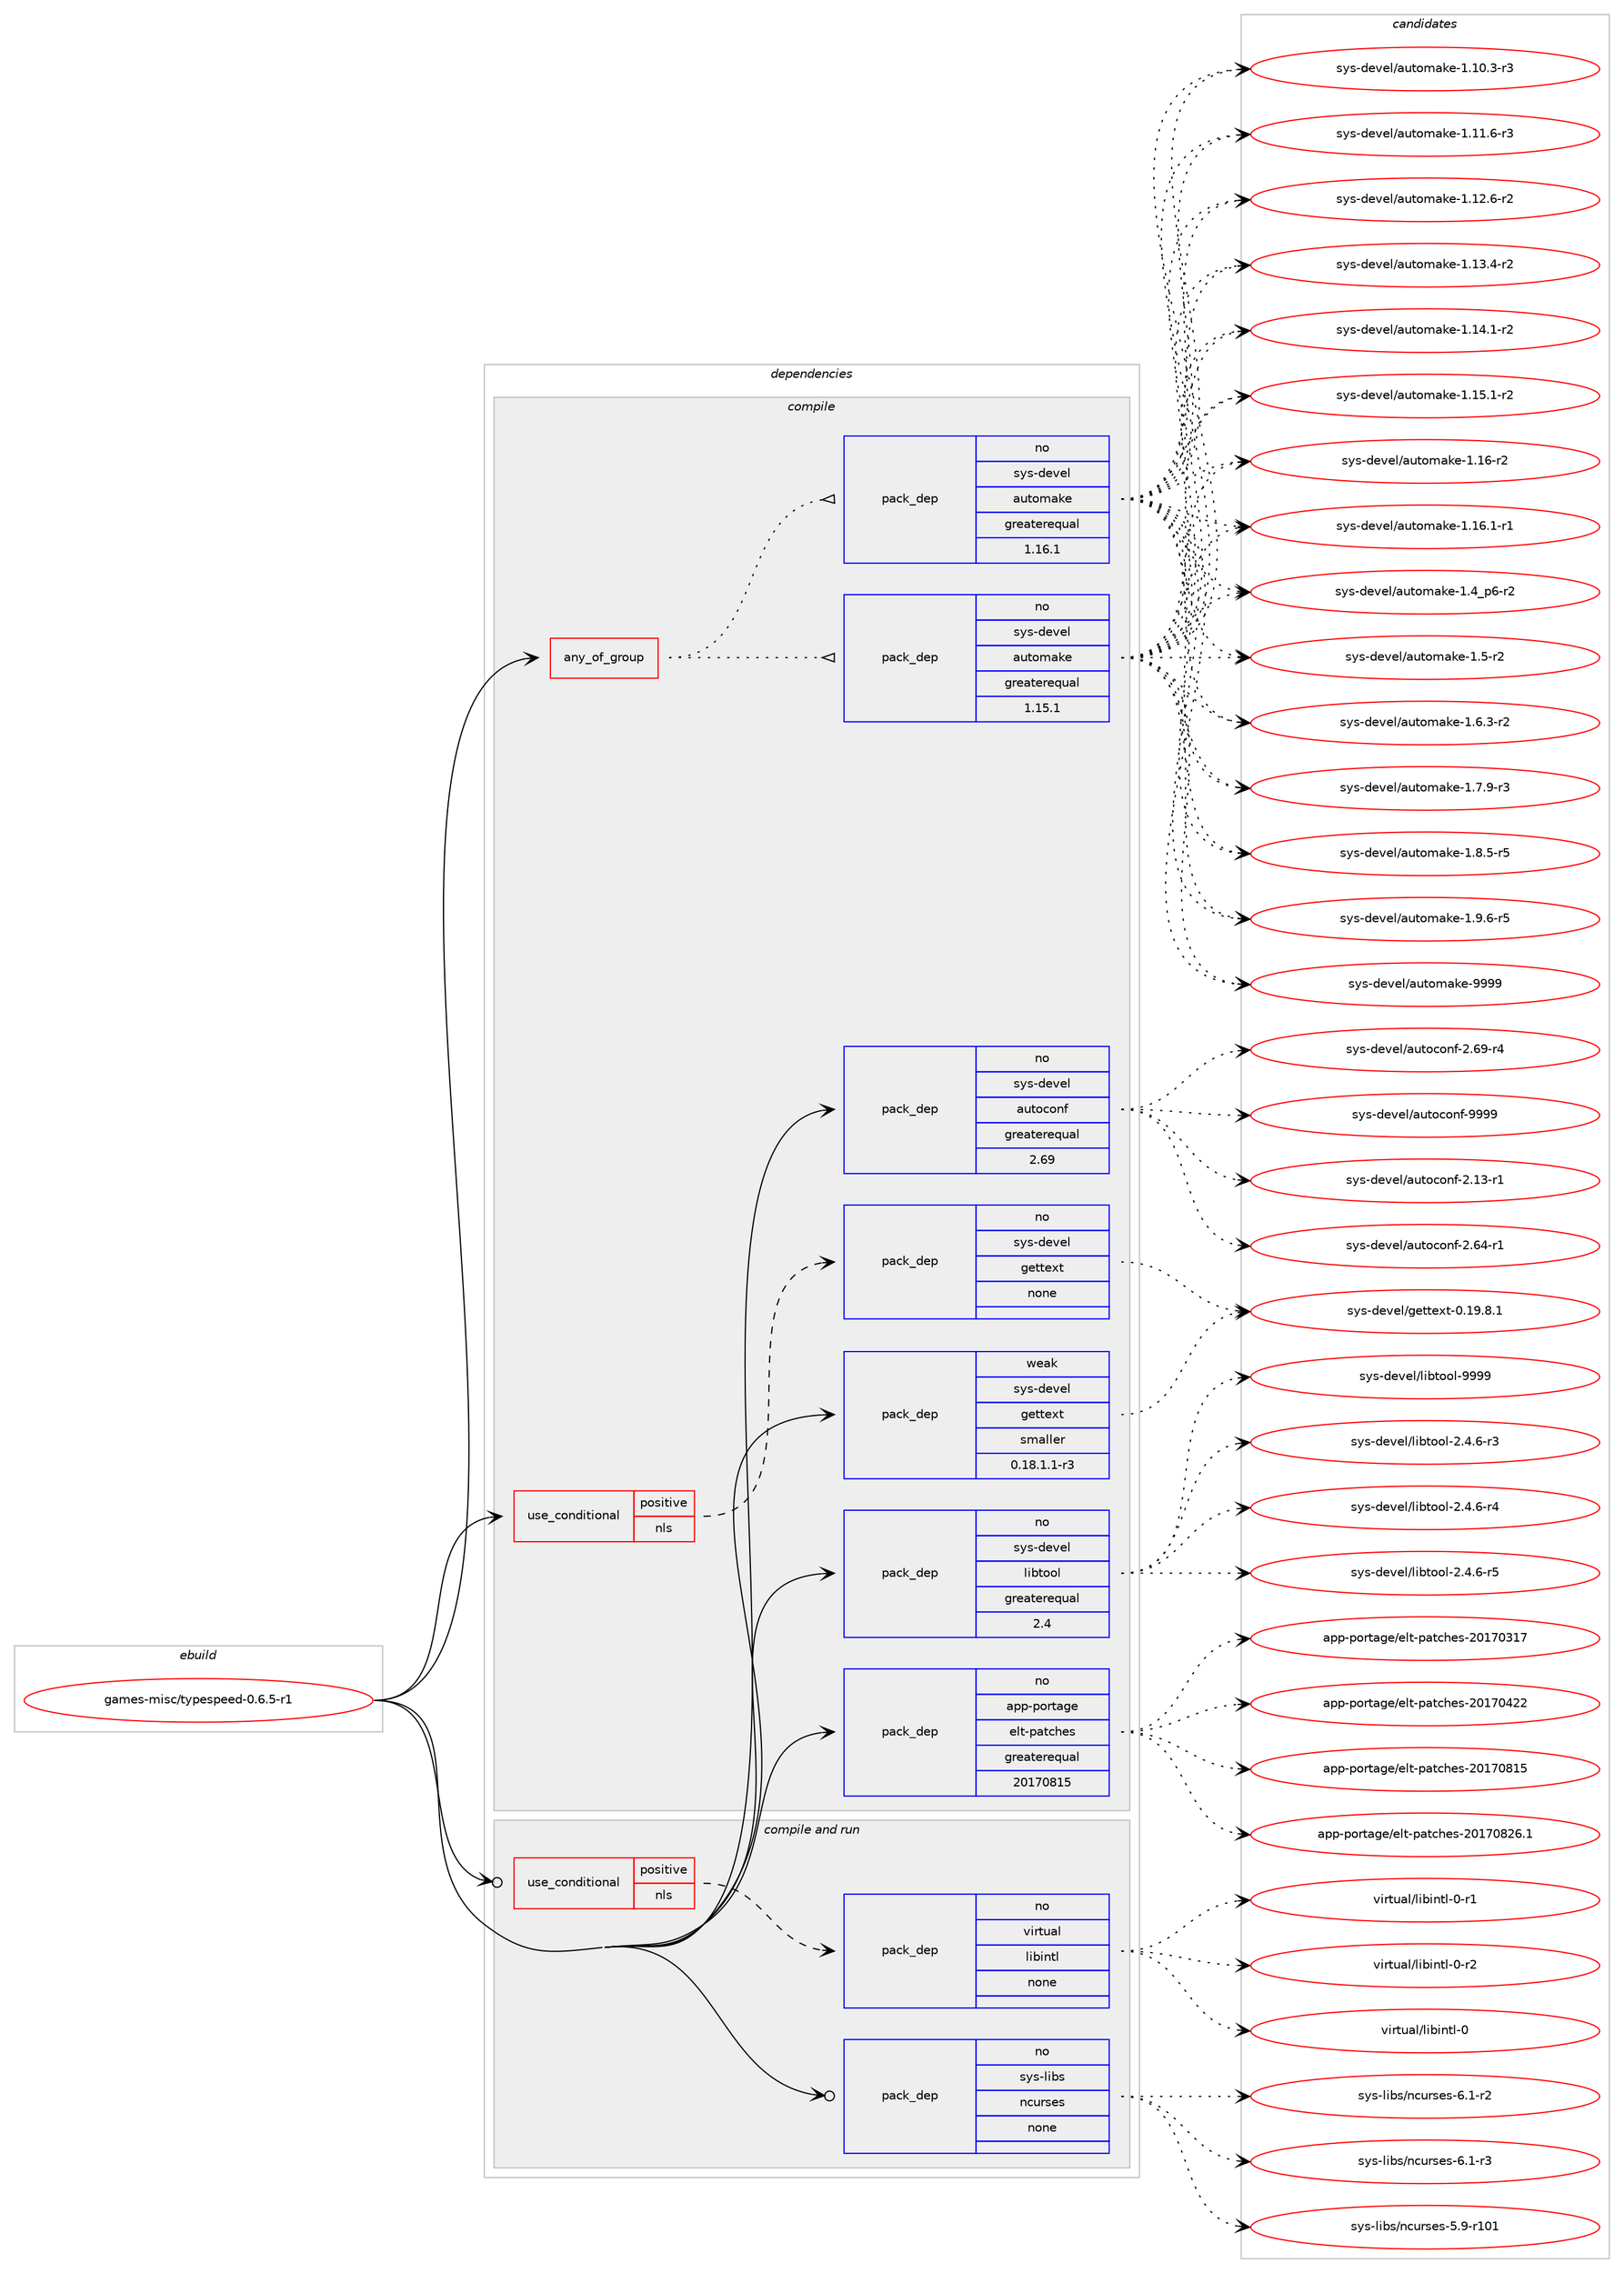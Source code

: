 digraph prolog {

# *************
# Graph options
# *************

newrank=true;
concentrate=true;
compound=true;
graph [rankdir=LR,fontname=Helvetica,fontsize=10,ranksep=1.5];#, ranksep=2.5, nodesep=0.2];
edge  [arrowhead=vee];
node  [fontname=Helvetica,fontsize=10];

# **********
# The ebuild
# **********

subgraph cluster_leftcol {
color=gray;
rank=same;
label=<<i>ebuild</i>>;
id [label="games-misc/typespeed-0.6.5-r1", color=red, width=4, href="../games-misc/typespeed-0.6.5-r1.svg"];
}

# ****************
# The dependencies
# ****************

subgraph cluster_midcol {
color=gray;
label=<<i>dependencies</i>>;
subgraph cluster_compile {
fillcolor="#eeeeee";
style=filled;
label=<<i>compile</i>>;
subgraph any23446 {
dependency1558780 [label=<<TABLE BORDER="0" CELLBORDER="1" CELLSPACING="0" CELLPADDING="4"><TR><TD CELLPADDING="10">any_of_group</TD></TR></TABLE>>, shape=none, color=red];subgraph pack1107844 {
dependency1558781 [label=<<TABLE BORDER="0" CELLBORDER="1" CELLSPACING="0" CELLPADDING="4" WIDTH="220"><TR><TD ROWSPAN="6" CELLPADDING="30">pack_dep</TD></TR><TR><TD WIDTH="110">no</TD></TR><TR><TD>sys-devel</TD></TR><TR><TD>automake</TD></TR><TR><TD>greaterequal</TD></TR><TR><TD>1.16.1</TD></TR></TABLE>>, shape=none, color=blue];
}
dependency1558780:e -> dependency1558781:w [weight=20,style="dotted",arrowhead="oinv"];
subgraph pack1107845 {
dependency1558782 [label=<<TABLE BORDER="0" CELLBORDER="1" CELLSPACING="0" CELLPADDING="4" WIDTH="220"><TR><TD ROWSPAN="6" CELLPADDING="30">pack_dep</TD></TR><TR><TD WIDTH="110">no</TD></TR><TR><TD>sys-devel</TD></TR><TR><TD>automake</TD></TR><TR><TD>greaterequal</TD></TR><TR><TD>1.15.1</TD></TR></TABLE>>, shape=none, color=blue];
}
dependency1558780:e -> dependency1558782:w [weight=20,style="dotted",arrowhead="oinv"];
}
id:e -> dependency1558780:w [weight=20,style="solid",arrowhead="vee"];
subgraph cond426897 {
dependency1558783 [label=<<TABLE BORDER="0" CELLBORDER="1" CELLSPACING="0" CELLPADDING="4"><TR><TD ROWSPAN="3" CELLPADDING="10">use_conditional</TD></TR><TR><TD>positive</TD></TR><TR><TD>nls</TD></TR></TABLE>>, shape=none, color=red];
subgraph pack1107846 {
dependency1558784 [label=<<TABLE BORDER="0" CELLBORDER="1" CELLSPACING="0" CELLPADDING="4" WIDTH="220"><TR><TD ROWSPAN="6" CELLPADDING="30">pack_dep</TD></TR><TR><TD WIDTH="110">no</TD></TR><TR><TD>sys-devel</TD></TR><TR><TD>gettext</TD></TR><TR><TD>none</TD></TR><TR><TD></TD></TR></TABLE>>, shape=none, color=blue];
}
dependency1558783:e -> dependency1558784:w [weight=20,style="dashed",arrowhead="vee"];
}
id:e -> dependency1558783:w [weight=20,style="solid",arrowhead="vee"];
subgraph pack1107847 {
dependency1558785 [label=<<TABLE BORDER="0" CELLBORDER="1" CELLSPACING="0" CELLPADDING="4" WIDTH="220"><TR><TD ROWSPAN="6" CELLPADDING="30">pack_dep</TD></TR><TR><TD WIDTH="110">no</TD></TR><TR><TD>app-portage</TD></TR><TR><TD>elt-patches</TD></TR><TR><TD>greaterequal</TD></TR><TR><TD>20170815</TD></TR></TABLE>>, shape=none, color=blue];
}
id:e -> dependency1558785:w [weight=20,style="solid",arrowhead="vee"];
subgraph pack1107848 {
dependency1558786 [label=<<TABLE BORDER="0" CELLBORDER="1" CELLSPACING="0" CELLPADDING="4" WIDTH="220"><TR><TD ROWSPAN="6" CELLPADDING="30">pack_dep</TD></TR><TR><TD WIDTH="110">no</TD></TR><TR><TD>sys-devel</TD></TR><TR><TD>autoconf</TD></TR><TR><TD>greaterequal</TD></TR><TR><TD>2.69</TD></TR></TABLE>>, shape=none, color=blue];
}
id:e -> dependency1558786:w [weight=20,style="solid",arrowhead="vee"];
subgraph pack1107849 {
dependency1558787 [label=<<TABLE BORDER="0" CELLBORDER="1" CELLSPACING="0" CELLPADDING="4" WIDTH="220"><TR><TD ROWSPAN="6" CELLPADDING="30">pack_dep</TD></TR><TR><TD WIDTH="110">no</TD></TR><TR><TD>sys-devel</TD></TR><TR><TD>libtool</TD></TR><TR><TD>greaterequal</TD></TR><TR><TD>2.4</TD></TR></TABLE>>, shape=none, color=blue];
}
id:e -> dependency1558787:w [weight=20,style="solid",arrowhead="vee"];
subgraph pack1107850 {
dependency1558788 [label=<<TABLE BORDER="0" CELLBORDER="1" CELLSPACING="0" CELLPADDING="4" WIDTH="220"><TR><TD ROWSPAN="6" CELLPADDING="30">pack_dep</TD></TR><TR><TD WIDTH="110">weak</TD></TR><TR><TD>sys-devel</TD></TR><TR><TD>gettext</TD></TR><TR><TD>smaller</TD></TR><TR><TD>0.18.1.1-r3</TD></TR></TABLE>>, shape=none, color=blue];
}
id:e -> dependency1558788:w [weight=20,style="solid",arrowhead="vee"];
}
subgraph cluster_compileandrun {
fillcolor="#eeeeee";
style=filled;
label=<<i>compile and run</i>>;
subgraph cond426898 {
dependency1558789 [label=<<TABLE BORDER="0" CELLBORDER="1" CELLSPACING="0" CELLPADDING="4"><TR><TD ROWSPAN="3" CELLPADDING="10">use_conditional</TD></TR><TR><TD>positive</TD></TR><TR><TD>nls</TD></TR></TABLE>>, shape=none, color=red];
subgraph pack1107851 {
dependency1558790 [label=<<TABLE BORDER="0" CELLBORDER="1" CELLSPACING="0" CELLPADDING="4" WIDTH="220"><TR><TD ROWSPAN="6" CELLPADDING="30">pack_dep</TD></TR><TR><TD WIDTH="110">no</TD></TR><TR><TD>virtual</TD></TR><TR><TD>libintl</TD></TR><TR><TD>none</TD></TR><TR><TD></TD></TR></TABLE>>, shape=none, color=blue];
}
dependency1558789:e -> dependency1558790:w [weight=20,style="dashed",arrowhead="vee"];
}
id:e -> dependency1558789:w [weight=20,style="solid",arrowhead="odotvee"];
subgraph pack1107852 {
dependency1558791 [label=<<TABLE BORDER="0" CELLBORDER="1" CELLSPACING="0" CELLPADDING="4" WIDTH="220"><TR><TD ROWSPAN="6" CELLPADDING="30">pack_dep</TD></TR><TR><TD WIDTH="110">no</TD></TR><TR><TD>sys-libs</TD></TR><TR><TD>ncurses</TD></TR><TR><TD>none</TD></TR><TR><TD></TD></TR></TABLE>>, shape=none, color=blue];
}
id:e -> dependency1558791:w [weight=20,style="solid",arrowhead="odotvee"];
}
subgraph cluster_run {
fillcolor="#eeeeee";
style=filled;
label=<<i>run</i>>;
}
}

# **************
# The candidates
# **************

subgraph cluster_choices {
rank=same;
color=gray;
label=<<i>candidates</i>>;

subgraph choice1107844 {
color=black;
nodesep=1;
choice11512111545100101118101108479711711611110997107101454946494846514511451 [label="sys-devel/automake-1.10.3-r3", color=red, width=4,href="../sys-devel/automake-1.10.3-r3.svg"];
choice11512111545100101118101108479711711611110997107101454946494946544511451 [label="sys-devel/automake-1.11.6-r3", color=red, width=4,href="../sys-devel/automake-1.11.6-r3.svg"];
choice11512111545100101118101108479711711611110997107101454946495046544511450 [label="sys-devel/automake-1.12.6-r2", color=red, width=4,href="../sys-devel/automake-1.12.6-r2.svg"];
choice11512111545100101118101108479711711611110997107101454946495146524511450 [label="sys-devel/automake-1.13.4-r2", color=red, width=4,href="../sys-devel/automake-1.13.4-r2.svg"];
choice11512111545100101118101108479711711611110997107101454946495246494511450 [label="sys-devel/automake-1.14.1-r2", color=red, width=4,href="../sys-devel/automake-1.14.1-r2.svg"];
choice11512111545100101118101108479711711611110997107101454946495346494511450 [label="sys-devel/automake-1.15.1-r2", color=red, width=4,href="../sys-devel/automake-1.15.1-r2.svg"];
choice1151211154510010111810110847971171161111099710710145494649544511450 [label="sys-devel/automake-1.16-r2", color=red, width=4,href="../sys-devel/automake-1.16-r2.svg"];
choice11512111545100101118101108479711711611110997107101454946495446494511449 [label="sys-devel/automake-1.16.1-r1", color=red, width=4,href="../sys-devel/automake-1.16.1-r1.svg"];
choice115121115451001011181011084797117116111109971071014549465295112544511450 [label="sys-devel/automake-1.4_p6-r2", color=red, width=4,href="../sys-devel/automake-1.4_p6-r2.svg"];
choice11512111545100101118101108479711711611110997107101454946534511450 [label="sys-devel/automake-1.5-r2", color=red, width=4,href="../sys-devel/automake-1.5-r2.svg"];
choice115121115451001011181011084797117116111109971071014549465446514511450 [label="sys-devel/automake-1.6.3-r2", color=red, width=4,href="../sys-devel/automake-1.6.3-r2.svg"];
choice115121115451001011181011084797117116111109971071014549465546574511451 [label="sys-devel/automake-1.7.9-r3", color=red, width=4,href="../sys-devel/automake-1.7.9-r3.svg"];
choice115121115451001011181011084797117116111109971071014549465646534511453 [label="sys-devel/automake-1.8.5-r5", color=red, width=4,href="../sys-devel/automake-1.8.5-r5.svg"];
choice115121115451001011181011084797117116111109971071014549465746544511453 [label="sys-devel/automake-1.9.6-r5", color=red, width=4,href="../sys-devel/automake-1.9.6-r5.svg"];
choice115121115451001011181011084797117116111109971071014557575757 [label="sys-devel/automake-9999", color=red, width=4,href="../sys-devel/automake-9999.svg"];
dependency1558781:e -> choice11512111545100101118101108479711711611110997107101454946494846514511451:w [style=dotted,weight="100"];
dependency1558781:e -> choice11512111545100101118101108479711711611110997107101454946494946544511451:w [style=dotted,weight="100"];
dependency1558781:e -> choice11512111545100101118101108479711711611110997107101454946495046544511450:w [style=dotted,weight="100"];
dependency1558781:e -> choice11512111545100101118101108479711711611110997107101454946495146524511450:w [style=dotted,weight="100"];
dependency1558781:e -> choice11512111545100101118101108479711711611110997107101454946495246494511450:w [style=dotted,weight="100"];
dependency1558781:e -> choice11512111545100101118101108479711711611110997107101454946495346494511450:w [style=dotted,weight="100"];
dependency1558781:e -> choice1151211154510010111810110847971171161111099710710145494649544511450:w [style=dotted,weight="100"];
dependency1558781:e -> choice11512111545100101118101108479711711611110997107101454946495446494511449:w [style=dotted,weight="100"];
dependency1558781:e -> choice115121115451001011181011084797117116111109971071014549465295112544511450:w [style=dotted,weight="100"];
dependency1558781:e -> choice11512111545100101118101108479711711611110997107101454946534511450:w [style=dotted,weight="100"];
dependency1558781:e -> choice115121115451001011181011084797117116111109971071014549465446514511450:w [style=dotted,weight="100"];
dependency1558781:e -> choice115121115451001011181011084797117116111109971071014549465546574511451:w [style=dotted,weight="100"];
dependency1558781:e -> choice115121115451001011181011084797117116111109971071014549465646534511453:w [style=dotted,weight="100"];
dependency1558781:e -> choice115121115451001011181011084797117116111109971071014549465746544511453:w [style=dotted,weight="100"];
dependency1558781:e -> choice115121115451001011181011084797117116111109971071014557575757:w [style=dotted,weight="100"];
}
subgraph choice1107845 {
color=black;
nodesep=1;
choice11512111545100101118101108479711711611110997107101454946494846514511451 [label="sys-devel/automake-1.10.3-r3", color=red, width=4,href="../sys-devel/automake-1.10.3-r3.svg"];
choice11512111545100101118101108479711711611110997107101454946494946544511451 [label="sys-devel/automake-1.11.6-r3", color=red, width=4,href="../sys-devel/automake-1.11.6-r3.svg"];
choice11512111545100101118101108479711711611110997107101454946495046544511450 [label="sys-devel/automake-1.12.6-r2", color=red, width=4,href="../sys-devel/automake-1.12.6-r2.svg"];
choice11512111545100101118101108479711711611110997107101454946495146524511450 [label="sys-devel/automake-1.13.4-r2", color=red, width=4,href="../sys-devel/automake-1.13.4-r2.svg"];
choice11512111545100101118101108479711711611110997107101454946495246494511450 [label="sys-devel/automake-1.14.1-r2", color=red, width=4,href="../sys-devel/automake-1.14.1-r2.svg"];
choice11512111545100101118101108479711711611110997107101454946495346494511450 [label="sys-devel/automake-1.15.1-r2", color=red, width=4,href="../sys-devel/automake-1.15.1-r2.svg"];
choice1151211154510010111810110847971171161111099710710145494649544511450 [label="sys-devel/automake-1.16-r2", color=red, width=4,href="../sys-devel/automake-1.16-r2.svg"];
choice11512111545100101118101108479711711611110997107101454946495446494511449 [label="sys-devel/automake-1.16.1-r1", color=red, width=4,href="../sys-devel/automake-1.16.1-r1.svg"];
choice115121115451001011181011084797117116111109971071014549465295112544511450 [label="sys-devel/automake-1.4_p6-r2", color=red, width=4,href="../sys-devel/automake-1.4_p6-r2.svg"];
choice11512111545100101118101108479711711611110997107101454946534511450 [label="sys-devel/automake-1.5-r2", color=red, width=4,href="../sys-devel/automake-1.5-r2.svg"];
choice115121115451001011181011084797117116111109971071014549465446514511450 [label="sys-devel/automake-1.6.3-r2", color=red, width=4,href="../sys-devel/automake-1.6.3-r2.svg"];
choice115121115451001011181011084797117116111109971071014549465546574511451 [label="sys-devel/automake-1.7.9-r3", color=red, width=4,href="../sys-devel/automake-1.7.9-r3.svg"];
choice115121115451001011181011084797117116111109971071014549465646534511453 [label="sys-devel/automake-1.8.5-r5", color=red, width=4,href="../sys-devel/automake-1.8.5-r5.svg"];
choice115121115451001011181011084797117116111109971071014549465746544511453 [label="sys-devel/automake-1.9.6-r5", color=red, width=4,href="../sys-devel/automake-1.9.6-r5.svg"];
choice115121115451001011181011084797117116111109971071014557575757 [label="sys-devel/automake-9999", color=red, width=4,href="../sys-devel/automake-9999.svg"];
dependency1558782:e -> choice11512111545100101118101108479711711611110997107101454946494846514511451:w [style=dotted,weight="100"];
dependency1558782:e -> choice11512111545100101118101108479711711611110997107101454946494946544511451:w [style=dotted,weight="100"];
dependency1558782:e -> choice11512111545100101118101108479711711611110997107101454946495046544511450:w [style=dotted,weight="100"];
dependency1558782:e -> choice11512111545100101118101108479711711611110997107101454946495146524511450:w [style=dotted,weight="100"];
dependency1558782:e -> choice11512111545100101118101108479711711611110997107101454946495246494511450:w [style=dotted,weight="100"];
dependency1558782:e -> choice11512111545100101118101108479711711611110997107101454946495346494511450:w [style=dotted,weight="100"];
dependency1558782:e -> choice1151211154510010111810110847971171161111099710710145494649544511450:w [style=dotted,weight="100"];
dependency1558782:e -> choice11512111545100101118101108479711711611110997107101454946495446494511449:w [style=dotted,weight="100"];
dependency1558782:e -> choice115121115451001011181011084797117116111109971071014549465295112544511450:w [style=dotted,weight="100"];
dependency1558782:e -> choice11512111545100101118101108479711711611110997107101454946534511450:w [style=dotted,weight="100"];
dependency1558782:e -> choice115121115451001011181011084797117116111109971071014549465446514511450:w [style=dotted,weight="100"];
dependency1558782:e -> choice115121115451001011181011084797117116111109971071014549465546574511451:w [style=dotted,weight="100"];
dependency1558782:e -> choice115121115451001011181011084797117116111109971071014549465646534511453:w [style=dotted,weight="100"];
dependency1558782:e -> choice115121115451001011181011084797117116111109971071014549465746544511453:w [style=dotted,weight="100"];
dependency1558782:e -> choice115121115451001011181011084797117116111109971071014557575757:w [style=dotted,weight="100"];
}
subgraph choice1107846 {
color=black;
nodesep=1;
choice1151211154510010111810110847103101116116101120116454846495746564649 [label="sys-devel/gettext-0.19.8.1", color=red, width=4,href="../sys-devel/gettext-0.19.8.1.svg"];
dependency1558784:e -> choice1151211154510010111810110847103101116116101120116454846495746564649:w [style=dotted,weight="100"];
}
subgraph choice1107847 {
color=black;
nodesep=1;
choice97112112451121111141169710310147101108116451129711699104101115455048495548514955 [label="app-portage/elt-patches-20170317", color=red, width=4,href="../app-portage/elt-patches-20170317.svg"];
choice97112112451121111141169710310147101108116451129711699104101115455048495548525050 [label="app-portage/elt-patches-20170422", color=red, width=4,href="../app-portage/elt-patches-20170422.svg"];
choice97112112451121111141169710310147101108116451129711699104101115455048495548564953 [label="app-portage/elt-patches-20170815", color=red, width=4,href="../app-portage/elt-patches-20170815.svg"];
choice971121124511211111411697103101471011081164511297116991041011154550484955485650544649 [label="app-portage/elt-patches-20170826.1", color=red, width=4,href="../app-portage/elt-patches-20170826.1.svg"];
dependency1558785:e -> choice97112112451121111141169710310147101108116451129711699104101115455048495548514955:w [style=dotted,weight="100"];
dependency1558785:e -> choice97112112451121111141169710310147101108116451129711699104101115455048495548525050:w [style=dotted,weight="100"];
dependency1558785:e -> choice97112112451121111141169710310147101108116451129711699104101115455048495548564953:w [style=dotted,weight="100"];
dependency1558785:e -> choice971121124511211111411697103101471011081164511297116991041011154550484955485650544649:w [style=dotted,weight="100"];
}
subgraph choice1107848 {
color=black;
nodesep=1;
choice1151211154510010111810110847971171161119911111010245504649514511449 [label="sys-devel/autoconf-2.13-r1", color=red, width=4,href="../sys-devel/autoconf-2.13-r1.svg"];
choice1151211154510010111810110847971171161119911111010245504654524511449 [label="sys-devel/autoconf-2.64-r1", color=red, width=4,href="../sys-devel/autoconf-2.64-r1.svg"];
choice1151211154510010111810110847971171161119911111010245504654574511452 [label="sys-devel/autoconf-2.69-r4", color=red, width=4,href="../sys-devel/autoconf-2.69-r4.svg"];
choice115121115451001011181011084797117116111991111101024557575757 [label="sys-devel/autoconf-9999", color=red, width=4,href="../sys-devel/autoconf-9999.svg"];
dependency1558786:e -> choice1151211154510010111810110847971171161119911111010245504649514511449:w [style=dotted,weight="100"];
dependency1558786:e -> choice1151211154510010111810110847971171161119911111010245504654524511449:w [style=dotted,weight="100"];
dependency1558786:e -> choice1151211154510010111810110847971171161119911111010245504654574511452:w [style=dotted,weight="100"];
dependency1558786:e -> choice115121115451001011181011084797117116111991111101024557575757:w [style=dotted,weight="100"];
}
subgraph choice1107849 {
color=black;
nodesep=1;
choice1151211154510010111810110847108105981161111111084550465246544511451 [label="sys-devel/libtool-2.4.6-r3", color=red, width=4,href="../sys-devel/libtool-2.4.6-r3.svg"];
choice1151211154510010111810110847108105981161111111084550465246544511452 [label="sys-devel/libtool-2.4.6-r4", color=red, width=4,href="../sys-devel/libtool-2.4.6-r4.svg"];
choice1151211154510010111810110847108105981161111111084550465246544511453 [label="sys-devel/libtool-2.4.6-r5", color=red, width=4,href="../sys-devel/libtool-2.4.6-r5.svg"];
choice1151211154510010111810110847108105981161111111084557575757 [label="sys-devel/libtool-9999", color=red, width=4,href="../sys-devel/libtool-9999.svg"];
dependency1558787:e -> choice1151211154510010111810110847108105981161111111084550465246544511451:w [style=dotted,weight="100"];
dependency1558787:e -> choice1151211154510010111810110847108105981161111111084550465246544511452:w [style=dotted,weight="100"];
dependency1558787:e -> choice1151211154510010111810110847108105981161111111084550465246544511453:w [style=dotted,weight="100"];
dependency1558787:e -> choice1151211154510010111810110847108105981161111111084557575757:w [style=dotted,weight="100"];
}
subgraph choice1107850 {
color=black;
nodesep=1;
choice1151211154510010111810110847103101116116101120116454846495746564649 [label="sys-devel/gettext-0.19.8.1", color=red, width=4,href="../sys-devel/gettext-0.19.8.1.svg"];
dependency1558788:e -> choice1151211154510010111810110847103101116116101120116454846495746564649:w [style=dotted,weight="100"];
}
subgraph choice1107851 {
color=black;
nodesep=1;
choice1181051141161179710847108105981051101161084548 [label="virtual/libintl-0", color=red, width=4,href="../virtual/libintl-0.svg"];
choice11810511411611797108471081059810511011610845484511449 [label="virtual/libintl-0-r1", color=red, width=4,href="../virtual/libintl-0-r1.svg"];
choice11810511411611797108471081059810511011610845484511450 [label="virtual/libintl-0-r2", color=red, width=4,href="../virtual/libintl-0-r2.svg"];
dependency1558790:e -> choice1181051141161179710847108105981051101161084548:w [style=dotted,weight="100"];
dependency1558790:e -> choice11810511411611797108471081059810511011610845484511449:w [style=dotted,weight="100"];
dependency1558790:e -> choice11810511411611797108471081059810511011610845484511450:w [style=dotted,weight="100"];
}
subgraph choice1107852 {
color=black;
nodesep=1;
choice115121115451081059811547110991171141151011154553465745114494849 [label="sys-libs/ncurses-5.9-r101", color=red, width=4,href="../sys-libs/ncurses-5.9-r101.svg"];
choice11512111545108105981154711099117114115101115455446494511450 [label="sys-libs/ncurses-6.1-r2", color=red, width=4,href="../sys-libs/ncurses-6.1-r2.svg"];
choice11512111545108105981154711099117114115101115455446494511451 [label="sys-libs/ncurses-6.1-r3", color=red, width=4,href="../sys-libs/ncurses-6.1-r3.svg"];
dependency1558791:e -> choice115121115451081059811547110991171141151011154553465745114494849:w [style=dotted,weight="100"];
dependency1558791:e -> choice11512111545108105981154711099117114115101115455446494511450:w [style=dotted,weight="100"];
dependency1558791:e -> choice11512111545108105981154711099117114115101115455446494511451:w [style=dotted,weight="100"];
}
}

}
